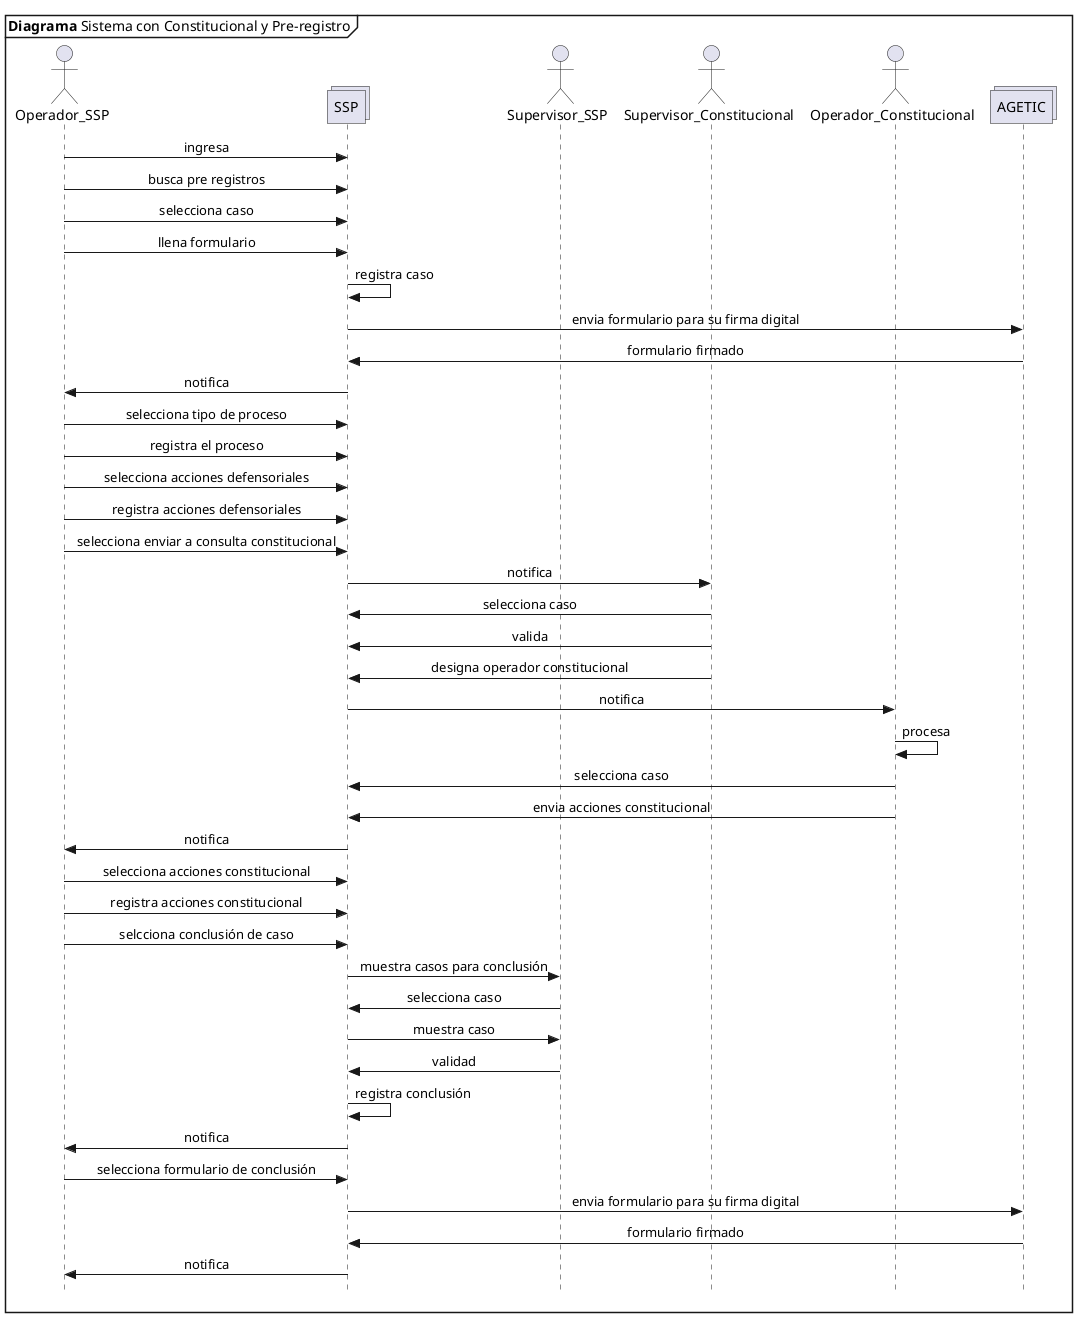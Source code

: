 @startuml Diagrama_Sistema
skinparam Style strictuml
skinparam SequenceMessageAlignment center

mainframe **Diagrama** Sistema con Constitucional y Pre-registro

actor Operador_SSP as opssp
collections SSP
actor Supervisor_SSP as supssp
actor Supervisor_Constitucional as supconsti
actor Operador_Constitucional as opconsti
collections AGETIC as agetic

opssp->SSP: ingresa
opssp->SSP: busca pre registros
opssp->SSP: selecciona caso
opssp->SSP: llena formulario
SSP->SSP: registra caso
SSP->agetic: envia formulario para su firma digital
agetic->SSP: formulario firmado 
SSP->opssp: notifica
opssp->SSP: selecciona tipo de proceso
opssp->SSP: registra el proceso
opssp->SSP: selecciona acciones defensoriales
opssp->SSP: registra acciones defensoriales
opssp->SSP: selecciona enviar a consulta constitucional
SSP->supconsti: notifica
supconsti->SSP: selecciona caso
supconsti->SSP: valida
supconsti->SSP: designa operador constitucional
SSP->opconsti: notifica
opconsti->opconsti: procesa
opconsti->SSP: selecciona caso
opconsti->SSP: envia acciones constitucional
SSP->opssp: notifica
opssp->SSP: selecciona acciones constitucional
opssp->SSP: registra acciones constitucional
opssp->SSP: selcciona conclusión de caso
SSP->supssp: muestra casos para conclusión
supssp->SSP: selecciona caso
SSP->supssp: muestra caso
supssp->SSP: validad
SSP->SSP: registra conclusión
SSP->opssp: notifica
opssp->SSP: selecciona formulario de conclusión
SSP->agetic: envia formulario para su firma digital
agetic->SSP: formulario firmado
SSP->opssp: notifica

@enduml